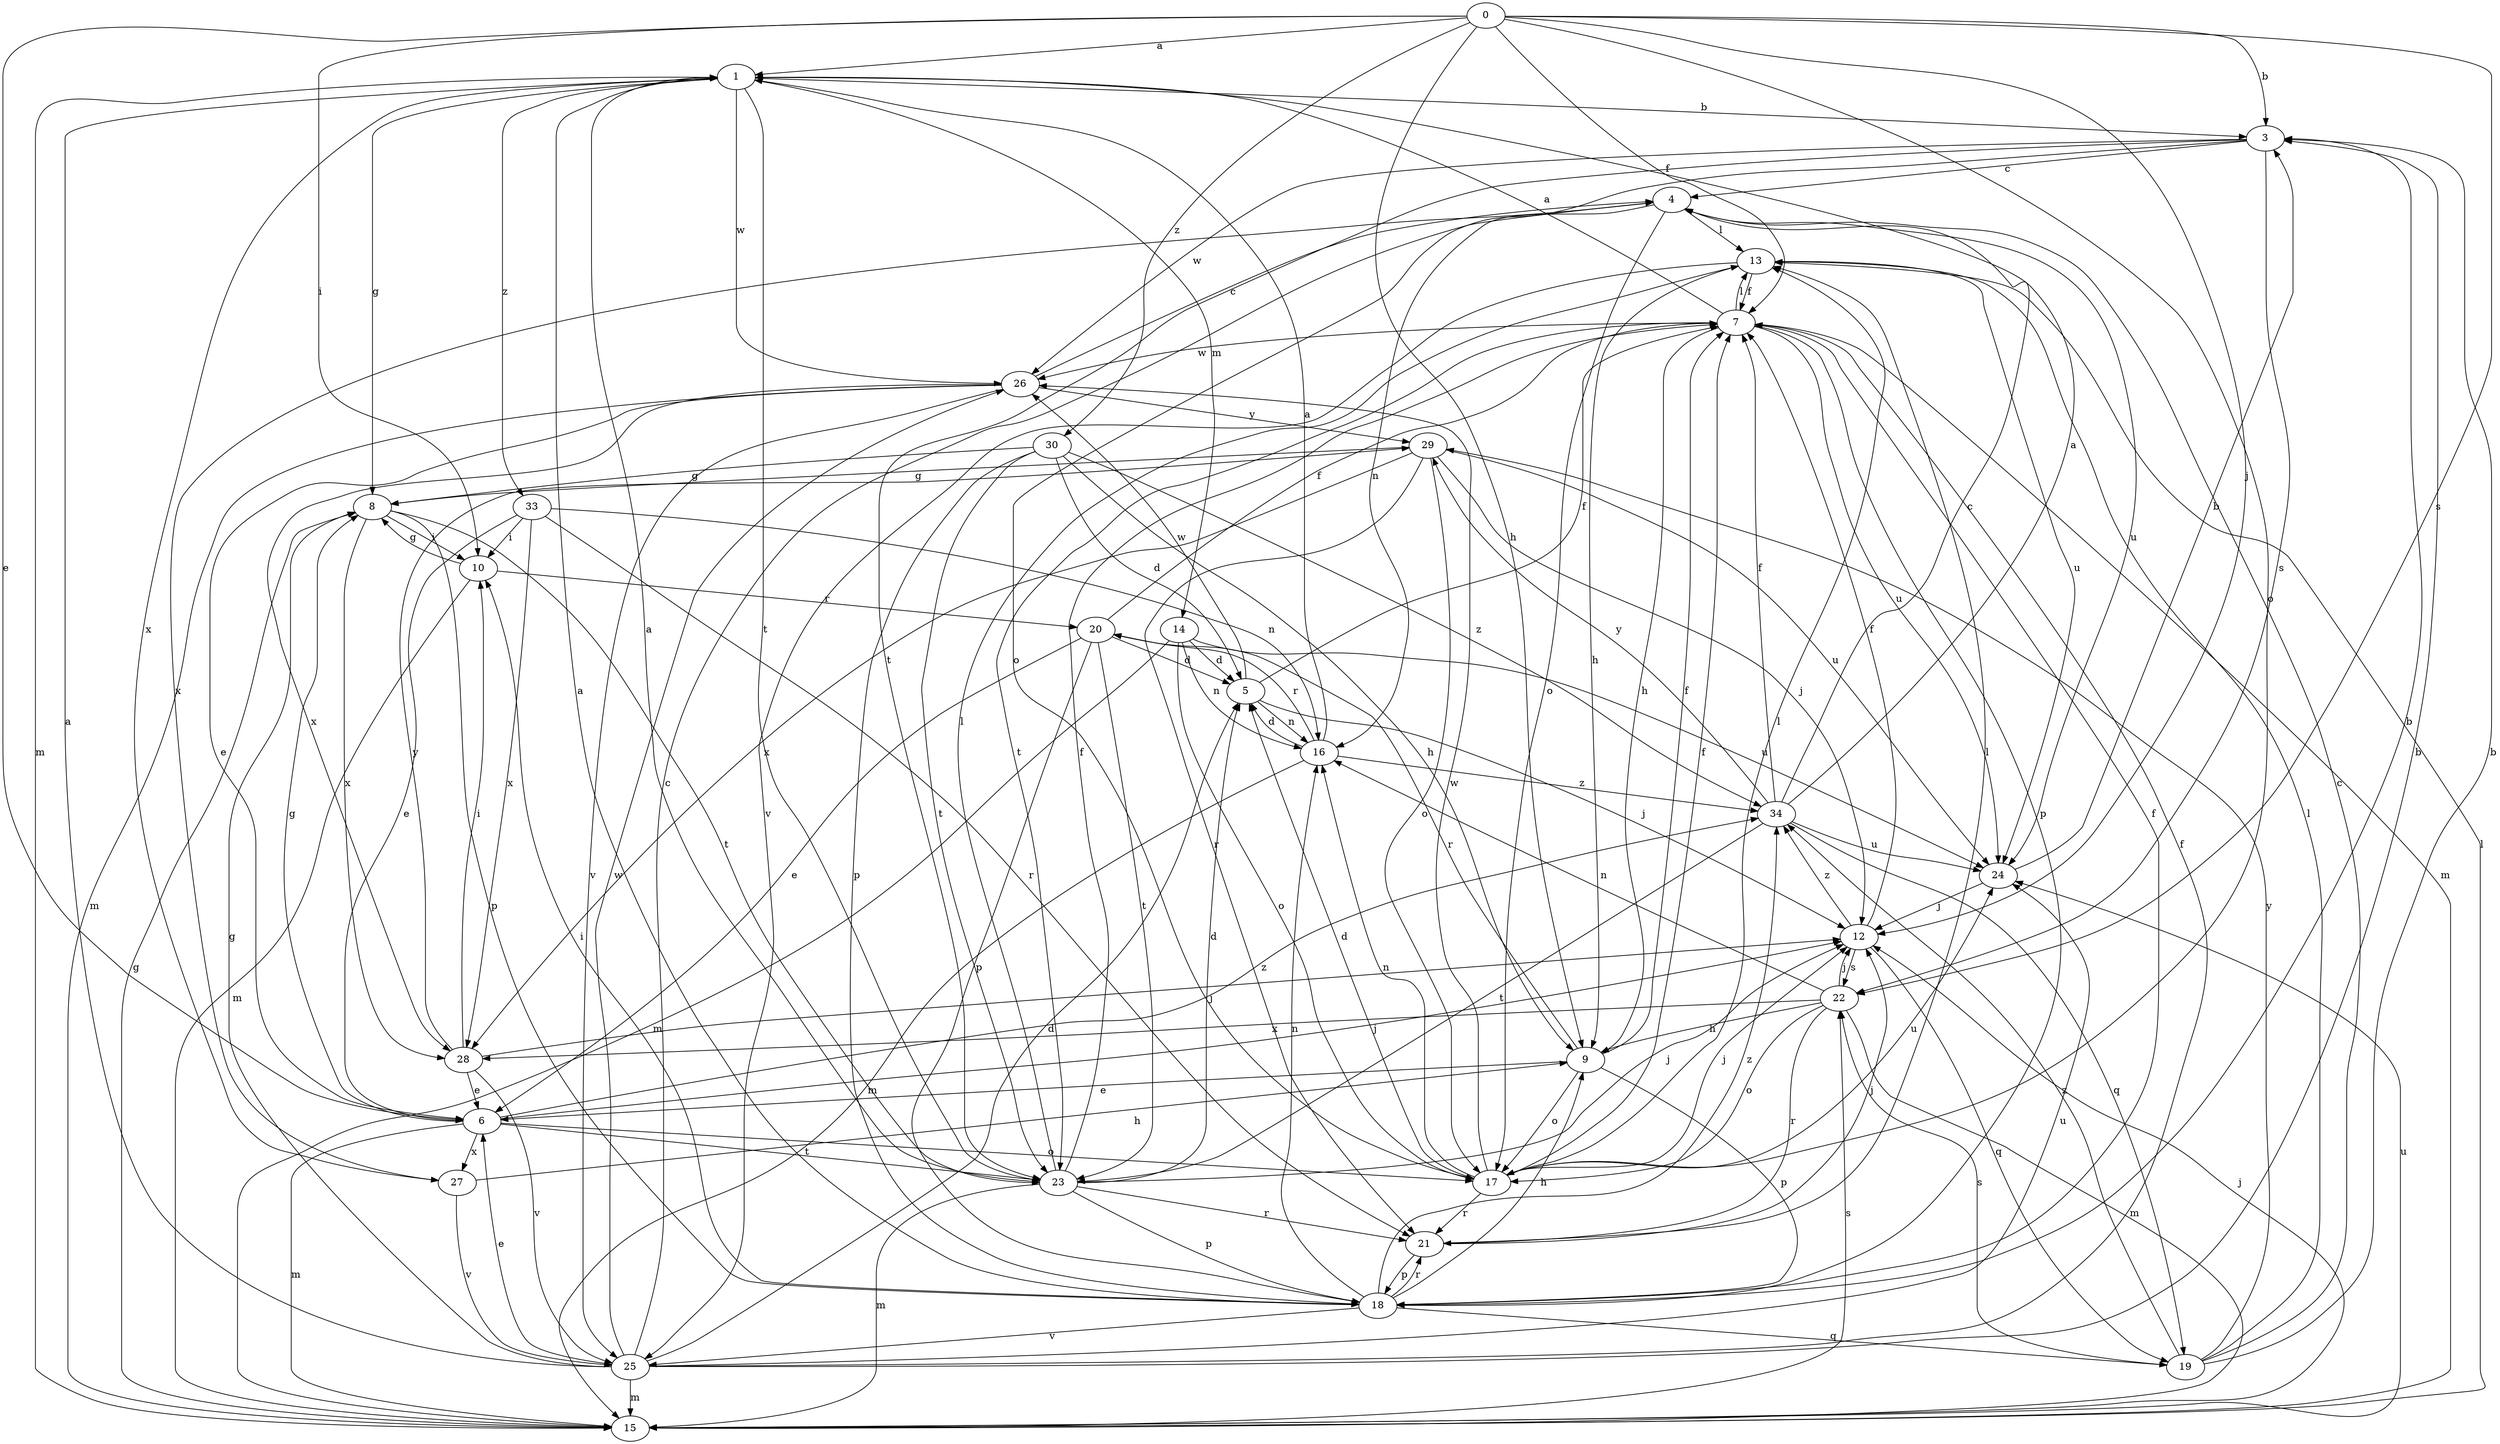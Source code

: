 strict digraph  {
0;
1;
3;
4;
5;
6;
7;
8;
9;
10;
12;
13;
14;
15;
16;
17;
18;
19;
20;
21;
22;
23;
24;
25;
26;
27;
28;
29;
30;
33;
34;
0 -> 1  [label=a];
0 -> 3  [label=b];
0 -> 6  [label=e];
0 -> 7  [label=f];
0 -> 9  [label=h];
0 -> 10  [label=i];
0 -> 12  [label=j];
0 -> 17  [label=o];
0 -> 22  [label=s];
0 -> 30  [label=z];
1 -> 3  [label=b];
1 -> 8  [label=g];
1 -> 14  [label=m];
1 -> 15  [label=m];
1 -> 23  [label=t];
1 -> 26  [label=w];
1 -> 27  [label=x];
1 -> 33  [label=z];
3 -> 4  [label=c];
3 -> 17  [label=o];
3 -> 22  [label=s];
3 -> 23  [label=t];
3 -> 26  [label=w];
4 -> 13  [label=l];
4 -> 16  [label=n];
4 -> 17  [label=o];
4 -> 24  [label=u];
4 -> 27  [label=x];
5 -> 7  [label=f];
5 -> 12  [label=j];
5 -> 16  [label=n];
5 -> 26  [label=w];
6 -> 8  [label=g];
6 -> 12  [label=j];
6 -> 15  [label=m];
6 -> 17  [label=o];
6 -> 23  [label=t];
6 -> 27  [label=x];
6 -> 34  [label=z];
7 -> 1  [label=a];
7 -> 9  [label=h];
7 -> 13  [label=l];
7 -> 15  [label=m];
7 -> 18  [label=p];
7 -> 23  [label=t];
7 -> 24  [label=u];
7 -> 26  [label=w];
8 -> 10  [label=i];
8 -> 18  [label=p];
8 -> 23  [label=t];
8 -> 28  [label=x];
9 -> 6  [label=e];
9 -> 7  [label=f];
9 -> 17  [label=o];
9 -> 18  [label=p];
9 -> 20  [label=r];
10 -> 8  [label=g];
10 -> 15  [label=m];
10 -> 20  [label=r];
12 -> 7  [label=f];
12 -> 19  [label=q];
12 -> 22  [label=s];
12 -> 34  [label=z];
13 -> 7  [label=f];
13 -> 9  [label=h];
13 -> 24  [label=u];
13 -> 25  [label=v];
14 -> 5  [label=d];
14 -> 15  [label=m];
14 -> 16  [label=n];
14 -> 17  [label=o];
14 -> 24  [label=u];
15 -> 8  [label=g];
15 -> 12  [label=j];
15 -> 13  [label=l];
15 -> 22  [label=s];
15 -> 24  [label=u];
16 -> 1  [label=a];
16 -> 5  [label=d];
16 -> 15  [label=m];
16 -> 20  [label=r];
16 -> 34  [label=z];
17 -> 5  [label=d];
17 -> 7  [label=f];
17 -> 12  [label=j];
17 -> 13  [label=l];
17 -> 16  [label=n];
17 -> 21  [label=r];
17 -> 24  [label=u];
17 -> 26  [label=w];
18 -> 1  [label=a];
18 -> 3  [label=b];
18 -> 7  [label=f];
18 -> 9  [label=h];
18 -> 10  [label=i];
18 -> 16  [label=n];
18 -> 19  [label=q];
18 -> 21  [label=r];
18 -> 25  [label=v];
18 -> 34  [label=z];
19 -> 3  [label=b];
19 -> 4  [label=c];
19 -> 13  [label=l];
19 -> 22  [label=s];
19 -> 29  [label=y];
19 -> 34  [label=z];
20 -> 5  [label=d];
20 -> 6  [label=e];
20 -> 7  [label=f];
20 -> 18  [label=p];
20 -> 23  [label=t];
21 -> 12  [label=j];
21 -> 13  [label=l];
21 -> 18  [label=p];
22 -> 9  [label=h];
22 -> 12  [label=j];
22 -> 15  [label=m];
22 -> 16  [label=n];
22 -> 17  [label=o];
22 -> 21  [label=r];
22 -> 28  [label=x];
23 -> 1  [label=a];
23 -> 5  [label=d];
23 -> 7  [label=f];
23 -> 12  [label=j];
23 -> 13  [label=l];
23 -> 15  [label=m];
23 -> 18  [label=p];
23 -> 21  [label=r];
24 -> 3  [label=b];
24 -> 12  [label=j];
25 -> 1  [label=a];
25 -> 3  [label=b];
25 -> 4  [label=c];
25 -> 5  [label=d];
25 -> 6  [label=e];
25 -> 7  [label=f];
25 -> 8  [label=g];
25 -> 15  [label=m];
25 -> 24  [label=u];
25 -> 26  [label=w];
26 -> 4  [label=c];
26 -> 6  [label=e];
26 -> 15  [label=m];
26 -> 25  [label=v];
26 -> 28  [label=x];
26 -> 29  [label=y];
27 -> 9  [label=h];
27 -> 25  [label=v];
28 -> 6  [label=e];
28 -> 10  [label=i];
28 -> 12  [label=j];
28 -> 25  [label=v];
28 -> 29  [label=y];
29 -> 8  [label=g];
29 -> 12  [label=j];
29 -> 17  [label=o];
29 -> 21  [label=r];
29 -> 24  [label=u];
29 -> 28  [label=x];
30 -> 5  [label=d];
30 -> 8  [label=g];
30 -> 9  [label=h];
30 -> 18  [label=p];
30 -> 23  [label=t];
30 -> 34  [label=z];
33 -> 6  [label=e];
33 -> 10  [label=i];
33 -> 16  [label=n];
33 -> 21  [label=r];
33 -> 28  [label=x];
34 -> 1  [label=a];
34 -> 4  [label=c];
34 -> 7  [label=f];
34 -> 19  [label=q];
34 -> 23  [label=t];
34 -> 24  [label=u];
34 -> 29  [label=y];
}
